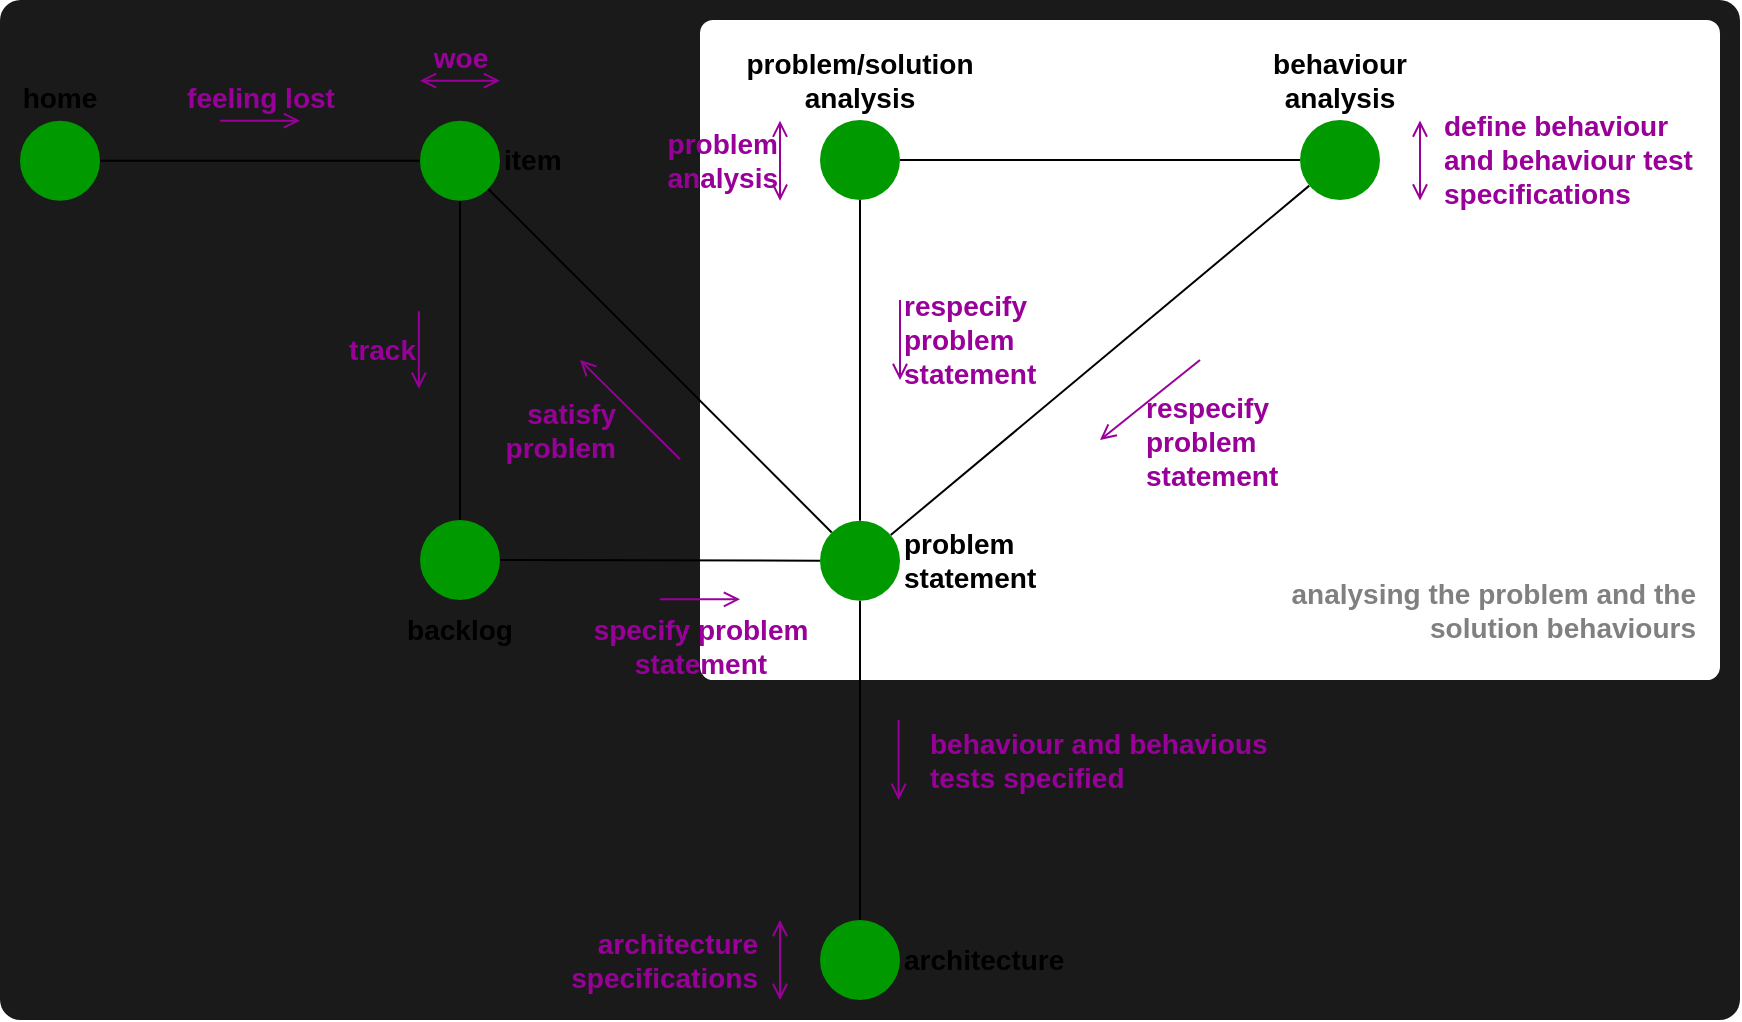 <mxfile>
    <diagram id="lGy_aRZlCkoorKvYk23n" name="problem-analysis-flow">
        <mxGraphModel dx="4569" dy="5372" grid="1" gridSize="10" guides="1" tooltips="1" connect="1" arrows="1" fold="1" page="1" pageScale="1" pageWidth="3300" pageHeight="4681" math="0" shadow="0">
            <root>
                <mxCell id="0"/>
                <mxCell id="1" parent="0"/>
                <mxCell id="36" value="" style="rounded=1;whiteSpace=wrap;html=1;fontColor=#FFFF00;fillColor=#1A1A1A;strokeColor=none;arcSize=2;fontSize=14;fontStyle=1" vertex="1" parent="1">
                    <mxGeometry x="-130" y="-100" width="870" height="510" as="geometry"/>
                </mxCell>
                <mxCell id="20" value="" style="rounded=1;whiteSpace=wrap;html=1;fontColor=#FFFF00;fillColor=default;strokeColor=none;arcSize=2;fontSize=14;fontStyle=1" parent="1" vertex="1">
                    <mxGeometry x="220" y="-90" width="510" height="330" as="geometry"/>
                </mxCell>
                <mxCell id="8" style="edgeStyle=none;html=1;endArrow=none;endFill=0;fontStyle=1;fontSize=14;" parent="1" source="2" target="4" edge="1">
                    <mxGeometry relative="1" as="geometry"/>
                </mxCell>
                <mxCell id="2" value="&lt;span style=&quot;font-size: 14px;&quot;&gt;home&lt;/span&gt;" style="ellipse;whiteSpace=wrap;html=1;aspect=fixed;strokeColor=none;fillColor=#009900;verticalAlign=bottom;labelPosition=center;verticalLabelPosition=top;align=center;fontSize=14;fontStyle=1" parent="1" vertex="1">
                    <mxGeometry x="-120" y="-39.66" width="40" height="40" as="geometry"/>
                </mxCell>
                <mxCell id="9" style="edgeStyle=none;html=1;endArrow=none;endFill=0;fontStyle=1;fontSize=14;" parent="1" source="4" target="29" edge="1">
                    <mxGeometry relative="1" as="geometry"/>
                </mxCell>
                <mxCell id="4" value="&lt;span style=&quot;font-size: 14px;&quot;&gt;item&lt;/span&gt;" style="ellipse;whiteSpace=wrap;html=1;aspect=fixed;strokeColor=none;fillColor=#009900;verticalAlign=middle;labelPosition=right;verticalLabelPosition=middle;align=left;fontSize=14;fontStyle=1" parent="1" vertex="1">
                    <mxGeometry x="80" y="-39.66" width="40" height="40" as="geometry"/>
                </mxCell>
                <mxCell id="10" style="edgeStyle=none;html=1;endArrow=none;endFill=0;fontStyle=1;fontSize=14;" parent="1" source="5" target="6" edge="1">
                    <mxGeometry relative="1" as="geometry"/>
                </mxCell>
                <mxCell id="15" style="edgeStyle=none;html=1;endArrow=none;endFill=0;fontStyle=1;fontSize=14;" parent="1" source="5" target="13" edge="1">
                    <mxGeometry relative="1" as="geometry"/>
                </mxCell>
                <mxCell id="34" style="edgeStyle=none;html=1;startArrow=none;startFill=0;endArrow=none;endFill=0;fontSize=14;fontStyle=1" parent="1" source="5" target="4" edge="1">
                    <mxGeometry relative="1" as="geometry"/>
                </mxCell>
                <mxCell id="5" value="&lt;span style=&quot;font-size: 14px;&quot;&gt;problem&lt;br style=&quot;font-size: 14px;&quot;&gt;statement&lt;br style=&quot;font-size: 14px;&quot;&gt;&lt;/span&gt;" style="ellipse;whiteSpace=wrap;html=1;aspect=fixed;strokeColor=none;fillColor=#009900;verticalAlign=middle;labelPosition=right;verticalLabelPosition=middle;align=left;fontSize=14;fontStyle=1" parent="1" vertex="1">
                    <mxGeometry x="280" y="160.35" width="40" height="40" as="geometry"/>
                </mxCell>
                <mxCell id="11" style="edgeStyle=none;html=1;endArrow=none;endFill=0;fontStyle=1;fontSize=14;" parent="1" source="6" target="7" edge="1">
                    <mxGeometry relative="1" as="geometry"/>
                </mxCell>
                <mxCell id="6" value="&lt;span style=&quot;font-size: 14px;&quot;&gt;problem/solution&lt;br style=&quot;font-size: 14px;&quot;&gt;analysis&lt;br style=&quot;font-size: 14px;&quot;&gt;&lt;/span&gt;" style="ellipse;whiteSpace=wrap;html=1;aspect=fixed;strokeColor=none;fillColor=#009900;verticalAlign=bottom;labelPosition=center;verticalLabelPosition=top;align=center;fontSize=14;fontStyle=1" parent="1" vertex="1">
                    <mxGeometry x="280" y="-40" width="40" height="40" as="geometry"/>
                </mxCell>
                <mxCell id="12" style="edgeStyle=none;html=1;endArrow=none;endFill=0;fontStyle=1;fontSize=14;" parent="1" source="7" target="5" edge="1">
                    <mxGeometry relative="1" as="geometry"/>
                </mxCell>
                <mxCell id="7" value="&lt;span style=&quot;font-size: 14px;&quot;&gt;behaviour&lt;br style=&quot;font-size: 14px;&quot;&gt;analysis&lt;br style=&quot;font-size: 14px;&quot;&gt;&lt;/span&gt;" style="ellipse;whiteSpace=wrap;html=1;aspect=fixed;strokeColor=none;fillColor=#009900;verticalAlign=bottom;labelPosition=center;verticalLabelPosition=top;align=center;fontSize=14;fontStyle=1" parent="1" vertex="1">
                    <mxGeometry x="520" y="-40" width="40" height="40" as="geometry"/>
                </mxCell>
                <mxCell id="13" value="&lt;span style=&quot;font-size: 14px;&quot;&gt;architecture&lt;br style=&quot;font-size: 14px;&quot;&gt;&lt;/span&gt;" style="ellipse;whiteSpace=wrap;html=1;aspect=fixed;strokeColor=none;fillColor=#009900;verticalAlign=middle;labelPosition=right;verticalLabelPosition=middle;align=left;fontSize=14;fontStyle=1" parent="1" vertex="1">
                    <mxGeometry x="280" y="360" width="40" height="40" as="geometry"/>
                </mxCell>
                <mxCell id="17" value="feeling lost" style="endArrow=open;html=1;endFill=0;verticalAlign=bottom;labelBackgroundColor=none;fontColor=#990099;strokeColor=#990099;fontStyle=1;fontSize=14;" parent="1" edge="1">
                    <mxGeometry width="50" height="50" relative="1" as="geometry">
                        <mxPoint x="-20" y="-39.66" as="sourcePoint"/>
                        <mxPoint x="20" y="-39.66" as="targetPoint"/>
                    </mxGeometry>
                </mxCell>
                <mxCell id="18" value="woe" style="endArrow=open;html=1;endFill=0;verticalAlign=bottom;labelBackgroundColor=none;fontColor=#990099;strokeColor=#990099;startArrow=open;startFill=0;fontStyle=1;labelPosition=center;verticalLabelPosition=top;align=center;fontSize=14;" parent="1" edge="1">
                    <mxGeometry width="50" height="50" relative="1" as="geometry">
                        <mxPoint x="80" y="-59.66" as="sourcePoint"/>
                        <mxPoint x="120" y="-59.66" as="targetPoint"/>
                    </mxGeometry>
                </mxCell>
                <mxCell id="19" value="track" style="endArrow=open;html=1;endFill=0;verticalAlign=middle;labelBackgroundColor=none;fontColor=#990099;strokeColor=#990099;fontStyle=1;labelPosition=left;verticalLabelPosition=middle;align=right;fontSize=14;" parent="1" edge="1">
                    <mxGeometry width="50" height="50" relative="1" as="geometry">
                        <mxPoint x="79.43" y="55.63" as="sourcePoint"/>
                        <mxPoint x="79.43" y="94.37" as="targetPoint"/>
                    </mxGeometry>
                </mxCell>
                <mxCell id="22" value="analysing the problem and the solution behaviours" style="text;html=1;strokeColor=none;fillColor=none;align=right;verticalAlign=middle;whiteSpace=wrap;rounded=0;dashed=1;fontColor=#808080;rotation=0;fontSize=14;fontStyle=1" parent="1" vertex="1">
                    <mxGeometry x="510" y="180" width="210" height="50" as="geometry"/>
                </mxCell>
                <mxCell id="23" value="specify&amp;nbsp;problem&lt;br style=&quot;font-size: 14px;&quot;&gt;statement" style="endArrow=open;html=1;endFill=0;verticalAlign=top;labelBackgroundColor=none;fontColor=#990099;strokeColor=#990099;startArrow=none;startFill=0;labelPosition=center;verticalLabelPosition=bottom;align=center;fontStyle=1;fontSize=14;" parent="1" edge="1">
                    <mxGeometry width="50" height="50" relative="1" as="geometry">
                        <mxPoint x="200" y="199.66" as="sourcePoint"/>
                        <mxPoint x="240" y="199.66" as="targetPoint"/>
                    </mxGeometry>
                </mxCell>
                <mxCell id="24" value="problem&lt;br style=&quot;font-size: 14px;&quot;&gt;analysis" style="endArrow=open;html=1;endFill=0;verticalAlign=middle;labelBackgroundColor=none;fontColor=#990099;strokeColor=#990099;labelPosition=left;verticalLabelPosition=middle;align=right;fontStyle=1;fontSize=14;startArrow=open;startFill=0;" parent="1" edge="1">
                    <mxGeometry width="50" height="50" relative="1" as="geometry">
                        <mxPoint x="260" y="0.34" as="sourcePoint"/>
                        <mxPoint x="260" y="-39.66" as="targetPoint"/>
                    </mxGeometry>
                </mxCell>
                <mxCell id="25" value="define behaviour&lt;br&gt;and behaviour test&lt;br style=&quot;font-size: 14px&quot;&gt;specifications" style="endArrow=open;html=1;endFill=0;verticalAlign=middle;labelBackgroundColor=none;fontColor=#990099;strokeColor=#990099;fontStyle=1;labelPosition=right;verticalLabelPosition=middle;align=left;startArrow=open;startFill=0;fontSize=14;" parent="1" edge="1">
                    <mxGeometry y="10" width="50" height="50" relative="1" as="geometry">
                        <mxPoint x="580" y="-39.72" as="sourcePoint"/>
                        <mxPoint x="580" y="0.28" as="targetPoint"/>
                        <mxPoint as="offset"/>
                    </mxGeometry>
                </mxCell>
                <mxCell id="26" value="respecify&lt;br style=&quot;font-size: 14px;&quot;&gt;problem&amp;nbsp;&lt;br style=&quot;font-size: 14px;&quot;&gt;statement" style="endArrow=none;html=1;endFill=0;verticalAlign=middle;labelBackgroundColor=none;fontColor=#990099;strokeColor=#990099;labelPosition=right;verticalLabelPosition=middle;align=left;startArrow=open;startFill=0;fontStyle=1;fontSize=14;" parent="1" edge="1">
                    <mxGeometry width="50" height="50" relative="1" as="geometry">
                        <mxPoint x="320" y="90" as="sourcePoint"/>
                        <mxPoint x="320" y="50" as="targetPoint"/>
                    </mxGeometry>
                </mxCell>
                <mxCell id="27" value="respecify&lt;br style=&quot;font-size: 14px;&quot;&gt;problem&amp;nbsp;&lt;br style=&quot;font-size: 14px;&quot;&gt;statement" style="endArrow=none;html=1;endFill=0;verticalAlign=middle;labelBackgroundColor=none;fontColor=#990099;strokeColor=#990099;labelPosition=right;verticalLabelPosition=middle;align=left;startArrow=open;startFill=0;fontStyle=1;fontSize=14;" parent="1" edge="1">
                    <mxGeometry x="-0.5" y="-14" width="50" height="50" relative="1" as="geometry">
                        <mxPoint x="420" y="120" as="sourcePoint"/>
                        <mxPoint x="470" y="80" as="targetPoint"/>
                        <mxPoint as="offset"/>
                    </mxGeometry>
                </mxCell>
                <mxCell id="28" value="behaviour and behavious&lt;br&gt;tests specified" style="endArrow=none;html=1;endFill=0;verticalAlign=middle;labelBackgroundColor=none;fontColor=#990099;strokeColor=#990099;labelPosition=right;verticalLabelPosition=middle;align=left;startArrow=open;startFill=0;fontStyle=1;fontSize=14;" parent="1" edge="1">
                    <mxGeometry y="-14" width="50" height="50" relative="1" as="geometry">
                        <mxPoint x="319.31" y="300" as="sourcePoint"/>
                        <mxPoint x="319.31" y="260" as="targetPoint"/>
                        <mxPoint as="offset"/>
                    </mxGeometry>
                </mxCell>
                <mxCell id="30" style="edgeStyle=none;html=1;endArrow=none;endFill=0;fontSize=14;fontStyle=1" parent="1" source="29" target="5" edge="1">
                    <mxGeometry relative="1" as="geometry"/>
                </mxCell>
                <mxCell id="29" value="&lt;span style=&quot;font-size: 14px;&quot;&gt;backlog&lt;/span&gt;" style="ellipse;whiteSpace=wrap;html=1;aspect=fixed;strokeColor=none;fillColor=#009900;verticalAlign=top;labelPosition=center;verticalLabelPosition=bottom;align=center;fontSize=14;fontStyle=1" parent="1" vertex="1">
                    <mxGeometry x="80" y="160" width="40" height="40" as="geometry"/>
                </mxCell>
                <mxCell id="35" value="satisfy&lt;br style=&quot;font-size: 14px;&quot;&gt;problem" style="endArrow=none;html=1;endFill=0;verticalAlign=middle;labelBackgroundColor=none;fontColor=#990099;strokeColor=#990099;labelPosition=left;verticalLabelPosition=middle;align=right;startArrow=open;startFill=0;fontStyle=1;fontSize=14;" parent="1" edge="1">
                    <mxGeometry x="0.077" y="-11" width="50" height="50" relative="1" as="geometry">
                        <mxPoint x="160" y="80" as="sourcePoint"/>
                        <mxPoint x="210" y="129.66" as="targetPoint"/>
                        <mxPoint as="offset"/>
                    </mxGeometry>
                </mxCell>
                <mxCell id="37" value="architecture&lt;br&gt;specifications" style="endArrow=open;html=1;endFill=0;verticalAlign=middle;labelBackgroundColor=none;fontColor=#990099;strokeColor=#990099;fontStyle=1;labelPosition=left;verticalLabelPosition=middle;align=right;startArrow=open;startFill=0;fontSize=14;" edge="1" parent="1">
                    <mxGeometry y="-10" width="50" height="50" relative="1" as="geometry">
                        <mxPoint x="260" y="360.0" as="sourcePoint"/>
                        <mxPoint x="260" y="400.0" as="targetPoint"/>
                        <mxPoint as="offset"/>
                    </mxGeometry>
                </mxCell>
            </root>
        </mxGraphModel>
    </diagram>
</mxfile>